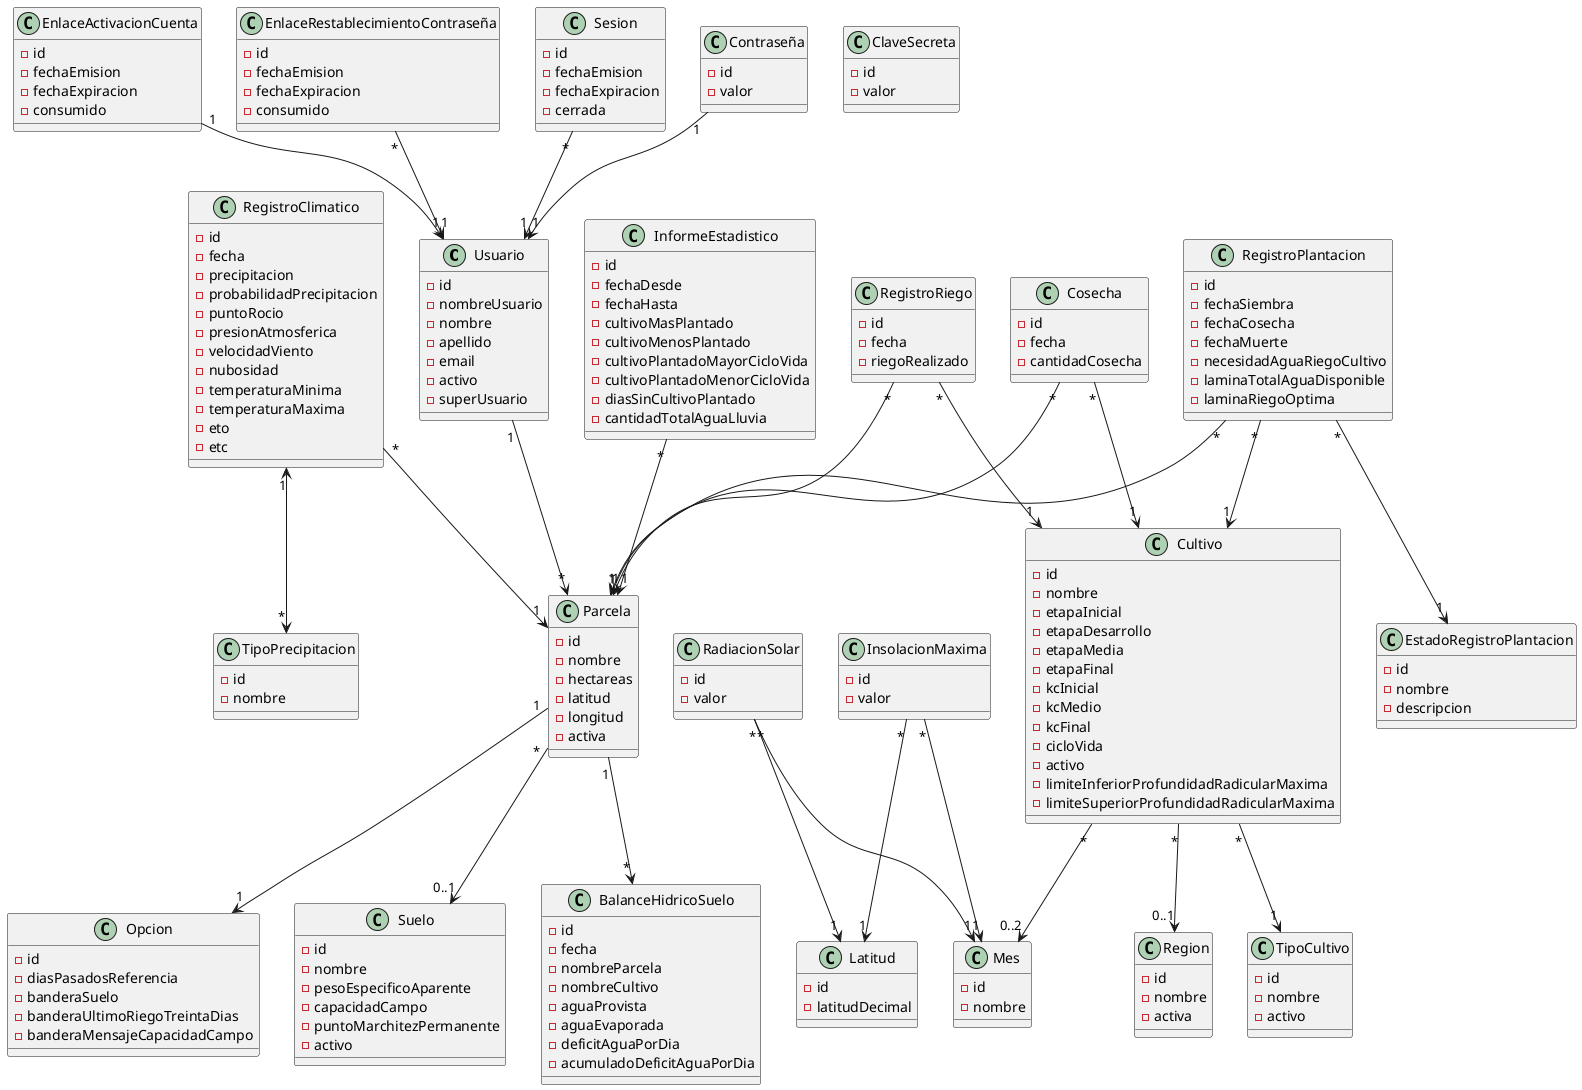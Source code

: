 @startuml

Usuario "1"-->"*" Parcela
InformeEstadistico "*"-->"1" Parcela
RegistroClimatico "*"-->"1" Parcela
RegistroClimatico "1"<-->"*" TipoPrecipitacion
RegistroRiego "*"-->"1" Parcela
RegistroPlantacion "*"-->"1" Parcela
RegistroPlantacion "*"-->"1" Cultivo
RegistroPlantacion "*"-->"1" EstadoRegistroPlantacion
RadiacionSolar "*"-->"1" Mes
RadiacionSolar "*"-->"1" Latitud
InsolacionMaxima "*"-->"1" Mes
InsolacionMaxima "*"-->"1" Latitud
Cultivo "*"-->"1" TipoCultivo
EnlaceActivacionCuenta "1" --> "1" Usuario
EnlaceRestablecimientoContraseña "*" --> "1" Usuario
Sesion "*" --> "1" Usuario
RegistroRiego "*" --> "1" Cultivo
Parcela "1" --> "1" Opcion
Cultivo "*" --> "0..1" Region
Cultivo "*" --> "0..2" Mes
Parcela "*" --> "0..1" Suelo
Contraseña "1" --> "1" Usuario
Parcela "1" --> "*" BalanceHidricoSuelo
Cosecha "*" --> "1" Parcela
Cosecha "*" --> "1" Cultivo

class Parcela {
-id
-nombre
-hectareas
-latitud
-longitud
-activa
}

class Cosecha {
-id
-fecha
-cantidadCosecha
}

class InformeEstadistico {
-id
-fechaDesde
-fechaHasta
-cultivoMasPlantado
-cultivoMenosPlantado
-cultivoPlantadoMayorCicloVida
-cultivoPlantadoMenorCicloVida
-diasSinCultivoPlantado
-cantidadTotalAguaLluvia
}

class Cultivo {
-id
-nombre
-etapaInicial
-etapaDesarrollo
-etapaMedia
-etapaFinal
-kcInicial
-kcMedio
-kcFinal
-cicloVida
-activo
-limiteInferiorProfundidadRadicularMaxima
-limiteSuperiorProfundidadRadicularMaxima
}

class TipoCultivo {
-id
-nombre
-activo
}

class Region {
-id
-nombre
-activa
}

class RegistroClimatico {
-id
-fecha
-precipitacion
-probabilidadPrecipitacion
-puntoRocio
-presionAtmosferica
-velocidadViento
-nubosidad
-temperaturaMinima
-temperaturaMaxima
-eto
-etc
}

class TipoPrecipitacion {
-id
-nombre
}

class RegistroPlantacion {
-id
-fechaSiembra
-fechaCosecha
-fechaMuerte
-necesidadAguaRiegoCultivo
-laminaTotalAguaDisponible
-laminaRiegoOptima
}

class RegistroRiego {
-id
-fecha
-riegoRealizado
}

class Opcion {
-id
-diasPasadosReferencia
-banderaSuelo
-banderaUltimoRiegoTreintaDias
-banderaMensajeCapacidadCampo
}

class Usuario {
-id
-nombreUsuario
-nombre
-apellido
-email
-activo
-superUsuario
}

class EstadoRegistroPlantacion {
-id
-nombre
-descripcion
}

class Mes {
-id
-nombre
}

class Latitud {
-id
-latitudDecimal
}

class RadiacionSolar {
-id
-valor
}

class InsolacionMaxima {
-id
-valor
}

class EnlaceActivacionCuenta {
-id
-fechaEmision
-fechaExpiracion
-consumido
}

class EnlaceRestablecimientoContraseña {
-id
-fechaEmision
-fechaExpiracion
-consumido
}

class Sesion {
-id
-fechaEmision
-fechaExpiracion
-cerrada
}

class ClaveSecreta {
-id
-valor
}

class BalanceHidricoSuelo {
-id
-fecha
-nombreParcela
-nombreCultivo
-aguaProvista
-aguaEvaporada
-deficitAguaPorDia
-acumuladoDeficitAguaPorDia
}

class Suelo {
-id
-nombre
-pesoEspecificoAparente
-capacidadCampo
-puntoMarchitezPermanente
-activo
}

class Contraseña {
-id
-valor
}

@enduml